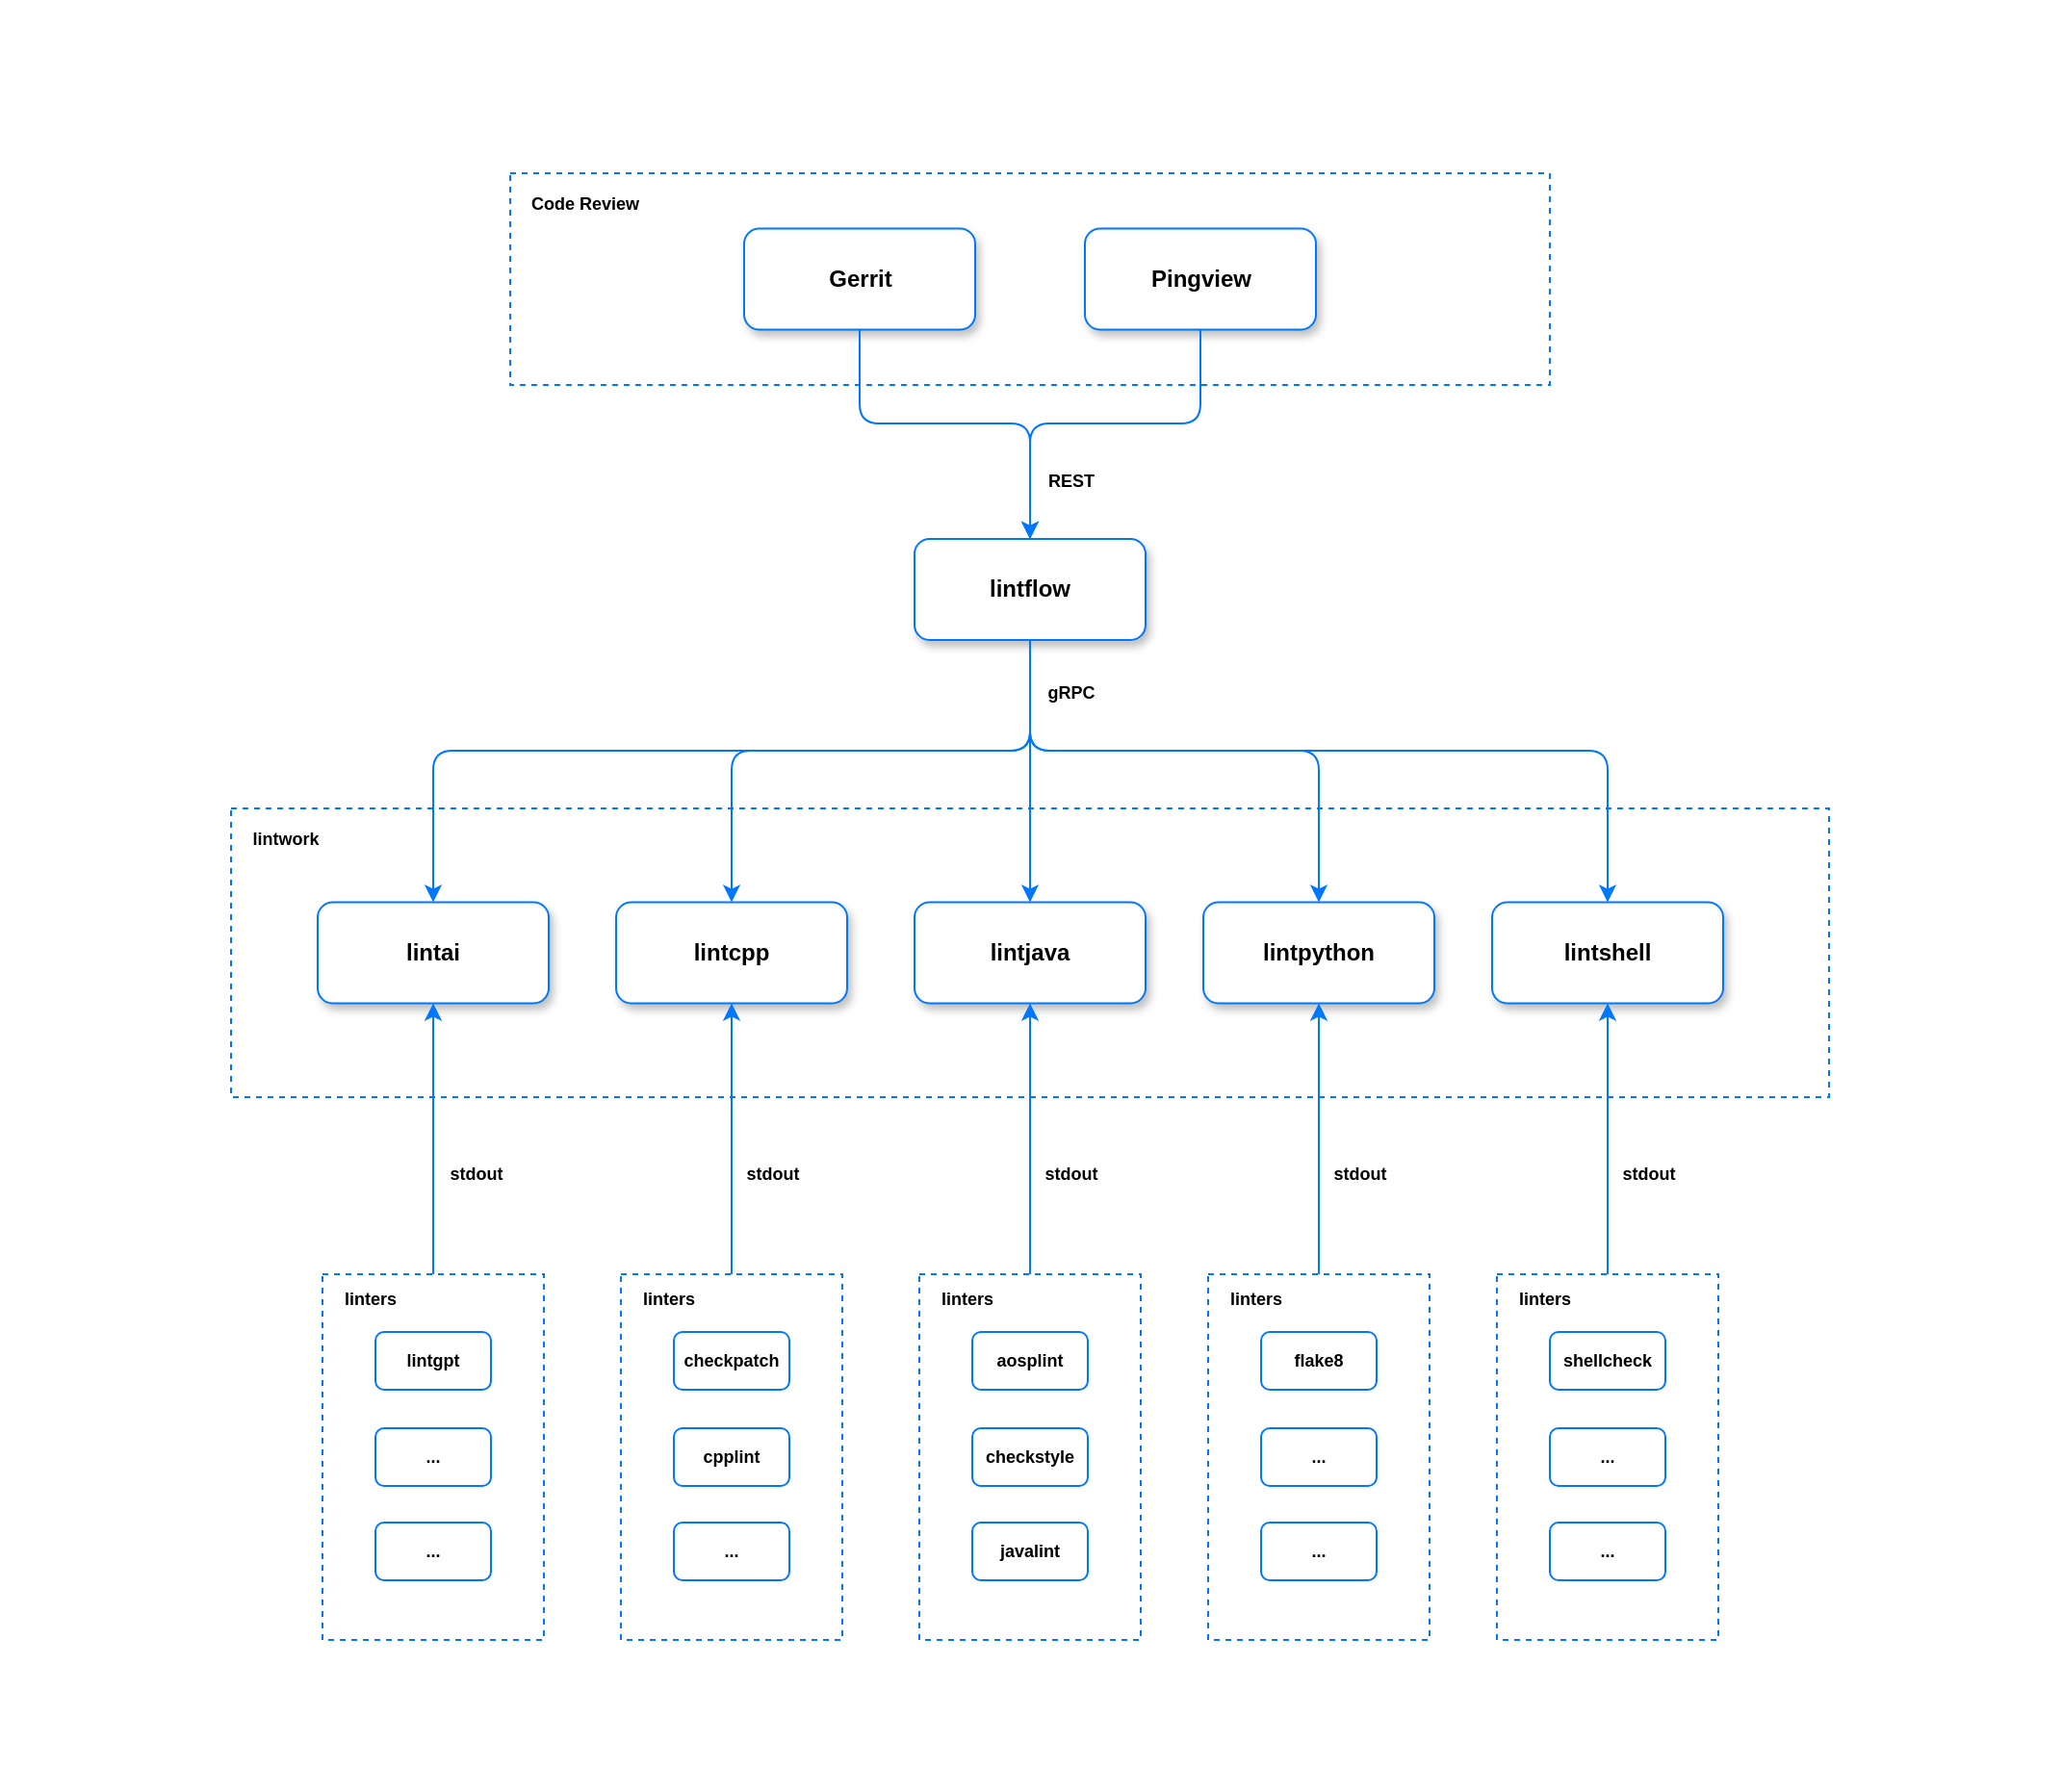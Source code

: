 <mxfile scale="2" border="0">
    <diagram id="6hGFLwfOUW9BJ-s0fimq" name="Page-1">
        <mxGraphModel dx="3040" dy="899" grid="1" gridSize="10" guides="1" tooltips="1" connect="1" arrows="1" fold="1" page="1" pageScale="1" pageWidth="827" pageHeight="1169" math="0" shadow="0">
            <root>
                <mxCell id="0"/>
                <mxCell id="1" parent="0"/>
                <mxCell id="105" value="" style="rounded=0;whiteSpace=wrap;html=1;strokeColor=none;shadow=0;dashed=1;" parent="1" vertex="1">
                    <mxGeometry x="-985" y="340" width="1070" height="930" as="geometry"/>
                </mxCell>
                <mxCell id="36" value="" style="rounded=0;whiteSpace=wrap;html=1;strokeColor=#0077FF;shadow=0;dashed=1;" parent="1" vertex="1">
                    <mxGeometry x="-720" y="430" width="540" height="110" as="geometry"/>
                </mxCell>
                <mxCell id="37" value="&lt;span&gt;Gerrit&lt;/span&gt;" style="rounded=1;whiteSpace=wrap;html=1;shadow=1;strokeColor=#0077FF;fontStyle=1" parent="1" vertex="1">
                    <mxGeometry x="-598.5" y="458.75" width="120" height="52.5" as="geometry"/>
                </mxCell>
                <mxCell id="39" value="Code Review" style="text;html=1;strokeColor=none;fillColor=none;align=center;verticalAlign=middle;whiteSpace=wrap;rounded=0;shadow=0;fontStyle=1;fontSize=9;" parent="1" vertex="1">
                    <mxGeometry x="-716" y="436" width="70" height="20" as="geometry"/>
                </mxCell>
                <mxCell id="40" value="&lt;span&gt;Pingview&lt;/span&gt;" style="rounded=1;whiteSpace=wrap;html=1;shadow=1;strokeColor=#0077FF;fontStyle=1" parent="1" vertex="1">
                    <mxGeometry x="-421.5" y="458.75" width="120" height="52.5" as="geometry"/>
                </mxCell>
                <mxCell id="41" value="&lt;span&gt;lintflow&lt;br&gt;&lt;/span&gt;" style="rounded=1;whiteSpace=wrap;html=1;shadow=1;strokeColor=#0077FF;fontStyle=1" parent="1" vertex="1">
                    <mxGeometry x="-510" y="620" width="120" height="52.5" as="geometry"/>
                </mxCell>
                <mxCell id="50" value="" style="edgeStyle=elbowEdgeStyle;elbow=vertical;html=1;rounded=1;curved=0;sourcePerimeterSpacing=0;targetPerimeterSpacing=0;startSize=6;endSize=6;fontSize=9;exitX=0.5;exitY=1;exitDx=0;exitDy=0;entryX=0.5;entryY=0;entryDx=0;entryDy=0;strokeColor=#0077FF;" parent="1" source="37" target="41" edge="1">
                    <mxGeometry relative="1" as="geometry">
                        <mxPoint x="-360" y="670" as="targetPoint"/>
                        <Array as="points">
                            <mxPoint x="-490" y="560"/>
                        </Array>
                    </mxGeometry>
                </mxCell>
                <mxCell id="51" value="" style="edgeStyle=elbowEdgeStyle;elbow=vertical;html=1;rounded=1;curved=0;sourcePerimeterSpacing=0;targetPerimeterSpacing=0;startSize=6;endSize=6;fontSize=9;exitX=0.5;exitY=1;exitDx=0;exitDy=0;entryX=0.5;entryY=0;entryDx=0;entryDy=0;strokeColor=#0077FF;" parent="1" source="40" target="41" edge="1">
                    <mxGeometry relative="1" as="geometry">
                        <mxPoint x="-528.5" y="551.25" as="sourcePoint"/>
                        <mxPoint x="-440" y="630" as="targetPoint"/>
                        <Array as="points">
                            <mxPoint x="-400" y="560"/>
                        </Array>
                    </mxGeometry>
                </mxCell>
                <mxCell id="52" value="" style="rounded=0;whiteSpace=wrap;html=1;strokeColor=#0077FF;shadow=0;dashed=1;" parent="1" vertex="1">
                    <mxGeometry x="-865" y="760" width="830" height="150" as="geometry"/>
                </mxCell>
                <mxCell id="53" value="lintwork" style="text;html=1;strokeColor=none;fillColor=none;align=center;verticalAlign=middle;whiteSpace=wrap;rounded=0;shadow=0;fontStyle=1;fontSize=9;" parent="1" vertex="1">
                    <mxGeometry x="-860" y="766" width="47" height="20" as="geometry"/>
                </mxCell>
                <mxCell id="54" value="&lt;span&gt;lintai&lt;br&gt;&lt;/span&gt;" style="rounded=1;whiteSpace=wrap;html=1;shadow=1;strokeColor=#0077FF;fontStyle=1" parent="1" vertex="1">
                    <mxGeometry x="-820" y="808.75" width="120" height="52.5" as="geometry"/>
                </mxCell>
                <mxCell id="55" value="&lt;span&gt;lintcpp&lt;br&gt;&lt;/span&gt;" style="rounded=1;whiteSpace=wrap;html=1;shadow=1;strokeColor=#0077FF;fontStyle=1" parent="1" vertex="1">
                    <mxGeometry x="-665" y="808.75" width="120" height="52.5" as="geometry"/>
                </mxCell>
                <mxCell id="56" value="&lt;span&gt;lintjava&lt;br&gt;&lt;/span&gt;" style="rounded=1;whiteSpace=wrap;html=1;shadow=1;strokeColor=#0077FF;fontStyle=1" parent="1" vertex="1">
                    <mxGeometry x="-510" y="808.75" width="120" height="52.5" as="geometry"/>
                </mxCell>
                <mxCell id="57" value="&lt;span&gt;lintpython&lt;br&gt;&lt;/span&gt;" style="rounded=1;whiteSpace=wrap;html=1;shadow=1;strokeColor=#0077FF;fontStyle=1" parent="1" vertex="1">
                    <mxGeometry x="-360" y="808.75" width="120" height="52.5" as="geometry"/>
                </mxCell>
                <mxCell id="58" value="&lt;span&gt;lintshell&lt;br&gt;&lt;/span&gt;" style="rounded=1;whiteSpace=wrap;html=1;shadow=1;strokeColor=#0077FF;fontStyle=1" parent="1" vertex="1">
                    <mxGeometry x="-210" y="808.75" width="120" height="52.5" as="geometry"/>
                </mxCell>
                <mxCell id="59" value="" style="edgeStyle=elbowEdgeStyle;elbow=vertical;html=1;rounded=1;curved=0;sourcePerimeterSpacing=0;targetPerimeterSpacing=0;startSize=6;endSize=6;fontSize=9;exitX=0.5;exitY=1;exitDx=0;exitDy=0;entryX=0.5;entryY=0;entryDx=0;entryDy=0;strokeColor=#0077FF;" parent="1" source="41" target="54" edge="1">
                    <mxGeometry relative="1" as="geometry">
                        <mxPoint x="-351.5" y="551.25" as="sourcePoint"/>
                        <mxPoint x="-440" y="630" as="targetPoint"/>
                        <Array as="points">
                            <mxPoint x="-600" y="730"/>
                        </Array>
                    </mxGeometry>
                </mxCell>
                <mxCell id="60" value="" style="edgeStyle=elbowEdgeStyle;elbow=vertical;html=1;rounded=1;curved=0;sourcePerimeterSpacing=0;targetPerimeterSpacing=0;startSize=6;endSize=6;fontSize=9;exitX=0.5;exitY=1;exitDx=0;exitDy=0;entryX=0.5;entryY=0;entryDx=0;entryDy=0;strokeColor=#0077FF;" parent="1" source="41" target="55" edge="1">
                    <mxGeometry relative="1" as="geometry">
                        <mxPoint x="-440" y="682.5" as="sourcePoint"/>
                        <mxPoint x="-750" y="788.75" as="targetPoint"/>
                        <Array as="points">
                            <mxPoint x="-530" y="730"/>
                        </Array>
                    </mxGeometry>
                </mxCell>
                <mxCell id="61" value="" style="edgeStyle=elbowEdgeStyle;elbow=vertical;html=1;rounded=1;curved=0;sourcePerimeterSpacing=0;targetPerimeterSpacing=0;startSize=6;endSize=6;fontSize=9;exitX=0.5;exitY=1;exitDx=0;exitDy=0;entryX=0.5;entryY=0;entryDx=0;entryDy=0;strokeColor=#0077FF;" parent="1" source="41" target="56" edge="1">
                    <mxGeometry relative="1" as="geometry">
                        <mxPoint x="-440" y="682.5" as="sourcePoint"/>
                        <mxPoint x="-595" y="788.75" as="targetPoint"/>
                        <Array as="points">
                            <mxPoint x="-510" y="710"/>
                        </Array>
                    </mxGeometry>
                </mxCell>
                <mxCell id="62" value="" style="edgeStyle=elbowEdgeStyle;elbow=vertical;html=1;rounded=1;curved=0;sourcePerimeterSpacing=0;targetPerimeterSpacing=0;startSize=6;endSize=6;fontSize=9;exitX=0.5;exitY=1;exitDx=0;exitDy=0;entryX=0.5;entryY=0;entryDx=0;entryDy=0;strokeColor=#0077FF;" parent="1" source="41" target="57" edge="1">
                    <mxGeometry relative="1" as="geometry">
                        <mxPoint x="-440" y="682.5" as="sourcePoint"/>
                        <mxPoint x="-595" y="788.75" as="targetPoint"/>
                        <Array as="points">
                            <mxPoint x="-380" y="730"/>
                        </Array>
                    </mxGeometry>
                </mxCell>
                <mxCell id="63" value="" style="edgeStyle=elbowEdgeStyle;elbow=vertical;html=1;rounded=1;curved=0;sourcePerimeterSpacing=0;targetPerimeterSpacing=0;startSize=6;endSize=6;fontSize=9;exitX=0.5;exitY=1;exitDx=0;exitDy=0;entryX=0.5;entryY=0;entryDx=0;entryDy=0;strokeColor=#0077FF;" parent="1" source="41" target="58" edge="1">
                    <mxGeometry relative="1" as="geometry">
                        <mxPoint x="-440" y="682.5" as="sourcePoint"/>
                        <mxPoint x="-290" y="788.75" as="targetPoint"/>
                        <Array as="points">
                            <mxPoint x="-290" y="730"/>
                        </Array>
                    </mxGeometry>
                </mxCell>
                <mxCell id="65" value="" style="rounded=0;whiteSpace=wrap;html=1;shadow=0;strokeColor=#0077FF;fontSize=9;dashed=1;" parent="1" vertex="1">
                    <mxGeometry x="-817.5" y="1002" width="115" height="190" as="geometry"/>
                </mxCell>
                <mxCell id="68" value="&lt;span&gt;lintgpt&lt;/span&gt;" style="text;html=1;strokeColor=#0077FF;fillColor=none;align=center;verticalAlign=middle;whiteSpace=wrap;rounded=1;shadow=0;fontSize=9;fontStyle=1" parent="1" vertex="1">
                    <mxGeometry x="-790" y="1032" width="60" height="30" as="geometry"/>
                </mxCell>
                <mxCell id="69" value="REST" style="text;html=1;strokeColor=none;fillColor=none;align=center;verticalAlign=middle;whiteSpace=wrap;rounded=0;shadow=0;fontSize=9;fontStyle=1" parent="1" vertex="1">
                    <mxGeometry x="-450" y="580" width="43" height="20" as="geometry"/>
                </mxCell>
                <mxCell id="70" value="gRPC" style="text;html=1;strokeColor=none;fillColor=none;align=center;verticalAlign=middle;whiteSpace=wrap;rounded=0;shadow=0;fontSize=9;fontStyle=1" parent="1" vertex="1">
                    <mxGeometry x="-450" y="690" width="43" height="20" as="geometry"/>
                </mxCell>
                <mxCell id="73" value="linters" style="text;html=1;strokeColor=none;fillColor=none;align=center;verticalAlign=middle;whiteSpace=wrap;rounded=0;shadow=0;fontStyle=1;fontSize=9;" parent="1" vertex="1">
                    <mxGeometry x="-814.5" y="1005" width="43" height="20" as="geometry"/>
                </mxCell>
                <mxCell id="74" value="" style="rounded=0;whiteSpace=wrap;html=1;shadow=0;strokeColor=#0077FF;fontSize=9;dashed=1;" parent="1" vertex="1">
                    <mxGeometry x="-662.5" y="1002" width="115" height="190" as="geometry"/>
                </mxCell>
                <mxCell id="75" value="&lt;span&gt;checkpatch&lt;/span&gt;" style="text;html=1;strokeColor=#0077FF;fillColor=none;align=center;verticalAlign=middle;whiteSpace=wrap;rounded=1;shadow=0;fontSize=9;fontStyle=1" parent="1" vertex="1">
                    <mxGeometry x="-635" y="1032" width="60" height="30" as="geometry"/>
                </mxCell>
                <mxCell id="76" value="linters" style="text;html=1;strokeColor=none;fillColor=none;align=center;verticalAlign=middle;whiteSpace=wrap;rounded=0;shadow=0;fontStyle=1;fontSize=9;" parent="1" vertex="1">
                    <mxGeometry x="-659.5" y="1005" width="43" height="20" as="geometry"/>
                </mxCell>
                <mxCell id="77" value="&lt;span&gt;cpplint&lt;/span&gt;" style="text;html=1;strokeColor=#0077FF;fillColor=none;align=center;verticalAlign=middle;whiteSpace=wrap;rounded=1;shadow=0;fontSize=9;fontStyle=1" parent="1" vertex="1">
                    <mxGeometry x="-635" y="1082" width="60" height="30" as="geometry"/>
                </mxCell>
                <mxCell id="78" value="&lt;span&gt;...&lt;/span&gt;" style="text;html=1;strokeColor=#0077FF;fillColor=none;align=center;verticalAlign=middle;whiteSpace=wrap;rounded=1;shadow=0;fontSize=9;fontStyle=1" parent="1" vertex="1">
                    <mxGeometry x="-635" y="1131" width="60" height="30" as="geometry"/>
                </mxCell>
                <mxCell id="79" value="&lt;span&gt;...&lt;/span&gt;" style="text;html=1;strokeColor=#0077FF;fillColor=none;align=center;verticalAlign=middle;whiteSpace=wrap;rounded=1;shadow=0;fontSize=9;fontStyle=1" parent="1" vertex="1">
                    <mxGeometry x="-790" y="1082" width="60" height="30" as="geometry"/>
                </mxCell>
                <mxCell id="80" value="" style="rounded=0;whiteSpace=wrap;html=1;shadow=0;strokeColor=#0077FF;fontSize=9;dashed=1;" parent="1" vertex="1">
                    <mxGeometry x="-507.5" y="1002" width="115" height="190" as="geometry"/>
                </mxCell>
                <mxCell id="81" value="&lt;span&gt;aosplint&lt;/span&gt;" style="text;html=1;strokeColor=#0077FF;fillColor=none;align=center;verticalAlign=middle;whiteSpace=wrap;rounded=1;shadow=0;fontSize=9;fontStyle=1" parent="1" vertex="1">
                    <mxGeometry x="-480" y="1032" width="60" height="30" as="geometry"/>
                </mxCell>
                <mxCell id="82" value="linters" style="text;html=1;strokeColor=none;fillColor=none;align=center;verticalAlign=middle;whiteSpace=wrap;rounded=0;shadow=0;fontStyle=1;fontSize=9;" parent="1" vertex="1">
                    <mxGeometry x="-504.5" y="1005" width="43" height="20" as="geometry"/>
                </mxCell>
                <mxCell id="83" value="&lt;span&gt;checkstyle&lt;/span&gt;" style="text;html=1;strokeColor=#0077FF;fillColor=none;align=center;verticalAlign=middle;whiteSpace=wrap;rounded=1;shadow=0;fontSize=9;fontStyle=1" parent="1" vertex="1">
                    <mxGeometry x="-480" y="1082" width="60" height="30" as="geometry"/>
                </mxCell>
                <mxCell id="84" value="&lt;span&gt;javalint&lt;/span&gt;" style="text;html=1;strokeColor=#0077FF;fillColor=none;align=center;verticalAlign=middle;whiteSpace=wrap;rounded=1;shadow=0;fontSize=9;fontStyle=1" parent="1" vertex="1">
                    <mxGeometry x="-480" y="1131" width="60" height="30" as="geometry"/>
                </mxCell>
                <mxCell id="85" value="" style="rounded=0;whiteSpace=wrap;html=1;shadow=0;strokeColor=#0077FF;fontSize=9;dashed=1;" parent="1" vertex="1">
                    <mxGeometry x="-357.5" y="1002" width="115" height="190" as="geometry"/>
                </mxCell>
                <mxCell id="86" value="&lt;span&gt;flake8&lt;/span&gt;" style="text;html=1;strokeColor=#0077FF;fillColor=none;align=center;verticalAlign=middle;whiteSpace=wrap;rounded=1;shadow=0;fontSize=9;fontStyle=1" parent="1" vertex="1">
                    <mxGeometry x="-330" y="1032" width="60" height="30" as="geometry"/>
                </mxCell>
                <mxCell id="87" value="linters" style="text;html=1;strokeColor=none;fillColor=none;align=center;verticalAlign=middle;whiteSpace=wrap;rounded=0;shadow=0;fontStyle=1;fontSize=9;" parent="1" vertex="1">
                    <mxGeometry x="-354.5" y="1005" width="43" height="20" as="geometry"/>
                </mxCell>
                <mxCell id="88" value="&lt;span&gt;...&lt;/span&gt;" style="text;html=1;strokeColor=#0077FF;fillColor=none;align=center;verticalAlign=middle;whiteSpace=wrap;rounded=1;shadow=0;fontSize=9;fontStyle=1" parent="1" vertex="1">
                    <mxGeometry x="-330" y="1082" width="60" height="30" as="geometry"/>
                </mxCell>
                <mxCell id="90" value="" style="rounded=0;whiteSpace=wrap;html=1;shadow=0;strokeColor=#0077FF;fontSize=9;dashed=1;" parent="1" vertex="1">
                    <mxGeometry x="-207.5" y="1002" width="115" height="190" as="geometry"/>
                </mxCell>
                <mxCell id="91" value="&lt;span&gt;shellcheck&lt;/span&gt;" style="text;html=1;strokeColor=#0077FF;fillColor=none;align=center;verticalAlign=middle;whiteSpace=wrap;rounded=1;shadow=0;fontSize=9;fontStyle=1" parent="1" vertex="1">
                    <mxGeometry x="-180" y="1032" width="60" height="30" as="geometry"/>
                </mxCell>
                <mxCell id="92" value="linters" style="text;html=1;strokeColor=none;fillColor=none;align=center;verticalAlign=middle;whiteSpace=wrap;rounded=0;shadow=0;fontStyle=1;fontSize=9;" parent="1" vertex="1">
                    <mxGeometry x="-204.5" y="1005" width="43" height="20" as="geometry"/>
                </mxCell>
                <mxCell id="93" value="&lt;span&gt;...&lt;/span&gt;" style="text;html=1;strokeColor=#0077FF;fillColor=none;align=center;verticalAlign=middle;whiteSpace=wrap;rounded=1;shadow=0;fontSize=9;fontStyle=1" parent="1" vertex="1">
                    <mxGeometry x="-180" y="1082" width="60" height="30" as="geometry"/>
                </mxCell>
                <mxCell id="94" value="" style="endArrow=none;html=1;strokeColor=#0077FF;fontSize=9;exitX=0.5;exitY=1;exitDx=0;exitDy=0;entryX=0.5;entryY=0;entryDx=0;entryDy=0;startArrow=classic;startFill=1;endFill=0;" parent="1" source="56" target="80" edge="1">
                    <mxGeometry width="50" height="50" relative="1" as="geometry">
                        <mxPoint x="-470" y="880" as="sourcePoint"/>
                        <mxPoint x="-420" y="830" as="targetPoint"/>
                    </mxGeometry>
                </mxCell>
                <mxCell id="95" value="" style="endArrow=none;html=1;strokeColor=#0077FF;fontSize=9;exitX=0.5;exitY=1;exitDx=0;exitDy=0;entryX=0.5;entryY=0;entryDx=0;entryDy=0;startArrow=classic;startFill=1;endFill=0;" parent="1" source="55" target="74" edge="1">
                    <mxGeometry width="50" height="50" relative="1" as="geometry">
                        <mxPoint x="-440" y="871.25" as="sourcePoint"/>
                        <mxPoint x="-440" y="980.0" as="targetPoint"/>
                    </mxGeometry>
                </mxCell>
                <mxCell id="96" value="" style="endArrow=none;html=1;strokeColor=#0077FF;fontSize=9;exitX=0.5;exitY=1;exitDx=0;exitDy=0;entryX=0.5;entryY=0;entryDx=0;entryDy=0;startArrow=classic;startFill=1;endFill=0;" parent="1" source="54" target="65" edge="1">
                    <mxGeometry width="50" height="50" relative="1" as="geometry">
                        <mxPoint x="-595" y="871.25" as="sourcePoint"/>
                        <mxPoint x="-595" y="980.0" as="targetPoint"/>
                    </mxGeometry>
                </mxCell>
                <mxCell id="97" value="" style="endArrow=none;html=1;strokeColor=#0077FF;fontSize=9;exitX=0.5;exitY=1;exitDx=0;exitDy=0;entryX=0.5;entryY=0;entryDx=0;entryDy=0;startArrow=classic;startFill=1;endFill=0;" parent="1" source="58" target="90" edge="1">
                    <mxGeometry width="50" height="50" relative="1" as="geometry">
                        <mxPoint x="-440" y="871.25" as="sourcePoint"/>
                        <mxPoint x="-440" y="980.0" as="targetPoint"/>
                    </mxGeometry>
                </mxCell>
                <mxCell id="98" value="" style="endArrow=none;html=1;strokeColor=#0077FF;fontSize=9;exitX=0.5;exitY=1;exitDx=0;exitDy=0;entryX=0.5;entryY=0;entryDx=0;entryDy=0;startArrow=classic;startFill=1;endFill=0;" parent="1" source="57" target="85" edge="1">
                    <mxGeometry width="50" height="50" relative="1" as="geometry">
                        <mxPoint x="-300.37" y="861.25" as="sourcePoint"/>
                        <mxPoint x="-300.37" y="970.0" as="targetPoint"/>
                    </mxGeometry>
                </mxCell>
                <mxCell id="100" value="stdout" style="text;html=1;strokeColor=none;fillColor=none;align=center;verticalAlign=middle;whiteSpace=wrap;rounded=0;shadow=0;fontSize=9;fontStyle=1" parent="1" vertex="1">
                    <mxGeometry x="-759" y="940" width="43" height="20" as="geometry"/>
                </mxCell>
                <mxCell id="101" value="stdout" style="text;html=1;strokeColor=none;fillColor=none;align=center;verticalAlign=middle;whiteSpace=wrap;rounded=0;shadow=0;fontSize=9;fontStyle=1" parent="1" vertex="1">
                    <mxGeometry x="-605" y="940" width="43" height="20" as="geometry"/>
                </mxCell>
                <mxCell id="102" value="stdout" style="text;html=1;strokeColor=none;fillColor=none;align=center;verticalAlign=middle;whiteSpace=wrap;rounded=0;shadow=0;fontSize=9;fontStyle=1" parent="1" vertex="1">
                    <mxGeometry x="-450" y="940" width="43" height="20" as="geometry"/>
                </mxCell>
                <mxCell id="103" value="stdout" style="text;html=1;strokeColor=none;fillColor=none;align=center;verticalAlign=middle;whiteSpace=wrap;rounded=0;shadow=0;fontSize=9;fontStyle=1" parent="1" vertex="1">
                    <mxGeometry x="-300.5" y="940" width="43" height="20" as="geometry"/>
                </mxCell>
                <mxCell id="104" value="stdout" style="text;html=1;strokeColor=none;fillColor=none;align=center;verticalAlign=middle;whiteSpace=wrap;rounded=0;shadow=0;fontSize=9;fontStyle=1" parent="1" vertex="1">
                    <mxGeometry x="-150" y="940" width="43" height="20" as="geometry"/>
                </mxCell>
                <mxCell id="106" value="&lt;span&gt;...&lt;/span&gt;" style="text;html=1;strokeColor=#0077FF;fillColor=none;align=center;verticalAlign=middle;whiteSpace=wrap;rounded=1;shadow=0;fontSize=9;fontStyle=1" parent="1" vertex="1">
                    <mxGeometry x="-790" y="1131" width="60" height="30" as="geometry"/>
                </mxCell>
                <mxCell id="107" value="&lt;span&gt;...&lt;/span&gt;" style="text;html=1;strokeColor=#0077FF;fillColor=none;align=center;verticalAlign=middle;whiteSpace=wrap;rounded=1;shadow=0;fontSize=9;fontStyle=1" parent="1" vertex="1">
                    <mxGeometry x="-330" y="1131" width="60" height="30" as="geometry"/>
                </mxCell>
                <mxCell id="108" value="&lt;span&gt;...&lt;/span&gt;" style="text;html=1;strokeColor=#0077FF;fillColor=none;align=center;verticalAlign=middle;whiteSpace=wrap;rounded=1;shadow=0;fontSize=9;fontStyle=1" parent="1" vertex="1">
                    <mxGeometry x="-180" y="1131" width="60" height="30" as="geometry"/>
                </mxCell>
            </root>
        </mxGraphModel>
    </diagram>
</mxfile>